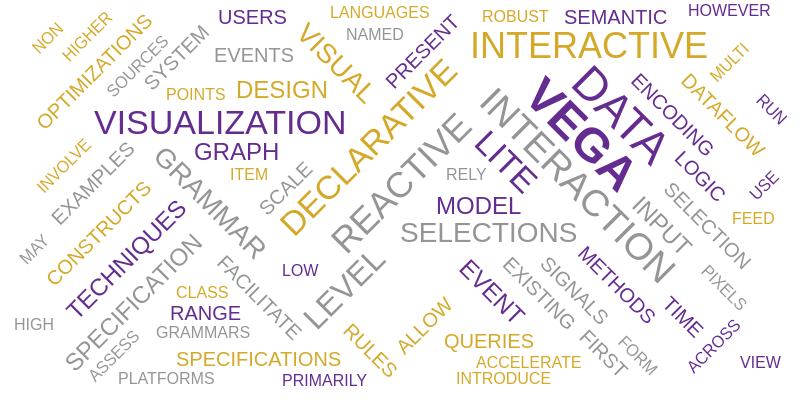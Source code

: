 {
  "$schema": "https://vega.github.io/schema/vega/v3.0.json",
  "name": "wordcloud",
  "width": 400,
  "height": 200,
  "padding": 0,
  "autosize": "none",

  "signals": [
    {
      "name": "wordPadding", "value": 1,
      "bind": {"input": "range", "min": 0, "max": 5, "step": 1}
    },
    {
      "name": "fontSizeRange0", "value": 8,
      "bind": {"input": "range", "min": 8, "max": 42, "step": 1}
    },
    {
      "name": "fontSizeRange1", "value": 24,
      "bind": {"input": "range", "min": 8, "max": 42, "step": 1}
    },
    {
      "name": "rotate", "value": 45,
      "bind": {"input": "select", "options": [0, 30, 45, 60, 90]}
    }
  ],

  "data": [
    {
      "name": "table",
      "values": [
        "Declarative visualization grammars can accelerate development, facilitate retargeting across platforms, and allow language-level optimizations. However, existing declarative visualization languages are primarily concerned with visual encoding, and rely on imperative event handlers for interactive behaviors. In response, we introduce a model of declarative interaction design for data visualizations. Adopting methods from reactive programming, we model low-level events as composable data streams from which we form higher-level semantic signals. Signals feed predicates and scale inversions, which allow us to generalize interactive selections at the level of item geometry (pixels) into interactive queries over the data domain. Production rules then use these queries to manipulate the visualization’s appearance. To facilitate reuse and sharing, these constructs can be encapsulated as named interactors: standalone, purely declarative specifications of interaction techniques. We assess our model’s feasibility and expressivity by instantiating it with extensions to the Vega visualization grammar. Through a diverse range of examples, we demonstrate coverage over an established taxonomy of visualization interaction techniques.",
        "We present Reactive Vega, a system architecture that provides the first robust and comprehensive treatment of declarative visual and interaction design for data visualization. Starting from a single declarative specification, Reactive Vega constructs a dataflow graph in which input data, scene graph elements, and interaction events are all treated as first-class streaming data sources. To support expressive interactive visualizations that may involve time-varying scalar, relational, or hierarchical data, Reactive Vega’s dataflow graph can dynamically re-write itself at runtime by extending or pruning branches in a data-driven fashion. We discuss both compile- and run-time optimizations applied within Reactive Vega, and share the results of benchmark studies that indicate superior interactive performance to both D3 and the original, non-reactive Vega system.",
        "We present Vega-Lite, a high-level grammar that enables rapid specification of interactive data visualizations. Vega-Lite combines a traditional grammar of graphics, providing visual encoding rules and a composition algebra for layered and multi-view displays, with a novel grammar of interaction. Users specify interactive semantics by composing selections. In Vega-Lite, a selection is an abstraction that defines input event processing, points of interest, and a predicate function for inclusion testing. Selections parameterize visual encodings by serving as input data, defining scale extents, or by driving conditional logic. The Vega-Lite compiler automatically synthesizes requisite data flow and event handling logic, which users can override for further customization. In contrast to existing reactive specifications, Vega-Lite selections decompose an interaction design into concise, enumerable semantic units. We evaluate Vega-Lite through a range of examples, demonstrating succinct specification of both customized interaction methods and common techniques such as panning, zooming, and linked selection."
      ],
      "transform": [
        {
          "type": "countpattern",
          "field": "data",
          "case": "upper",
          "pattern": "[\\w']{3,}",
          "stopwords": "(i|me|my|myself|we|us|our|ours|ourselves|you|your|yours|yourself|yourselves|he|him|his|himself|she|her|hers|herself|it|its|itself|they|them|their|theirs|themselves|what|which|who|whom|whose|this|that|these|those|am|is|are|was|were|be|been|being|have|has|had|having|do|does|did|doing|will|would|should|can|could|ought|i'm|you're|he's|she's|it's|we're|they're|i've|you've|we've|they've|i'd|you'd|he'd|she'd|we'd|they'd|i'll|you'll|he'll|she'll|we'll|they'll|isn't|aren't|wasn't|weren't|hasn't|haven't|hadn't|doesn't|don't|didn't|won't|wouldn't|shan't|shouldn't|can't|cannot|couldn't|mustn't|let's|that's|who's|what's|here's|there's|when's|where's|why's|how's|a|an|the|and|but|if|or|because|as|until|while|of|at|by|for|with|about|against|between|into|through|during|before|after|above|below|to|from|up|upon|down|in|out|on|off|over|under|again|further|then|once|here|there|when|where|why|how|all|any|both|each|few|more|most|other|some|such|no|nor|not|only|own|same|so|than|too|very|say|says|said|shall)"
        },
        {
          "type": "formula", "as": "weight",
          "expr": "if(datum.text=='VEGA', 600, 300)"
        },
        {
          "type": "formula", "as": "rotate",
          "expr": "[-rotate, 0, rotate][~~(random() * 3)]"
        },
        {
          "type": "wordcloud",
          "size": [{"signal": "width"}, {"signal": "height"}],
          "text": {"field": "text"},
          "font": "Helvetica Neue, Arial",
          "fontSize": {"field": "count"},
          "fontWeight": {"field": "weight"},
          "fontSizeRange": [{"signal": "fontSizeRange0"}, {"signal": "fontSizeRange1"}],
          "padding": {"signal": "wordPadding"},
          "rotate": {"field": "rotate"}
        }
      ]
    }
  ],

  "scales": [
    {
      "name": "color",
      "type": "ordinal",
      "range": ["#d5a928", "#652c90", "#939597"]
    }
  ],

  "marks": [
    {
      "type": "text",
      "from": {"data": "table"},
      "encode": {
        "enter": {
          "text": {"field": "text"},
          "align": {"value": "center"},
          "baseline": {"value": "alphabetic"},
          "fill": {"scale": "color", "field": "text"},
          "font": {"value": "Helvetica Neue, Arial"},
          "fontWeight": {"field": "weight"}
        },
        "update": {
          "x": {"field": "x"},
          "y": {"field": "y"},
          "angle": {"field": "angle"},
          "fontSize": {"field": "fontSize"},
          "fillOpacity": {"value": 1}
        },
        "hover": {
          "fillOpacity": {"value": 0.5}
        }
      },
      "transform": [

      ]
    }
  ]
}